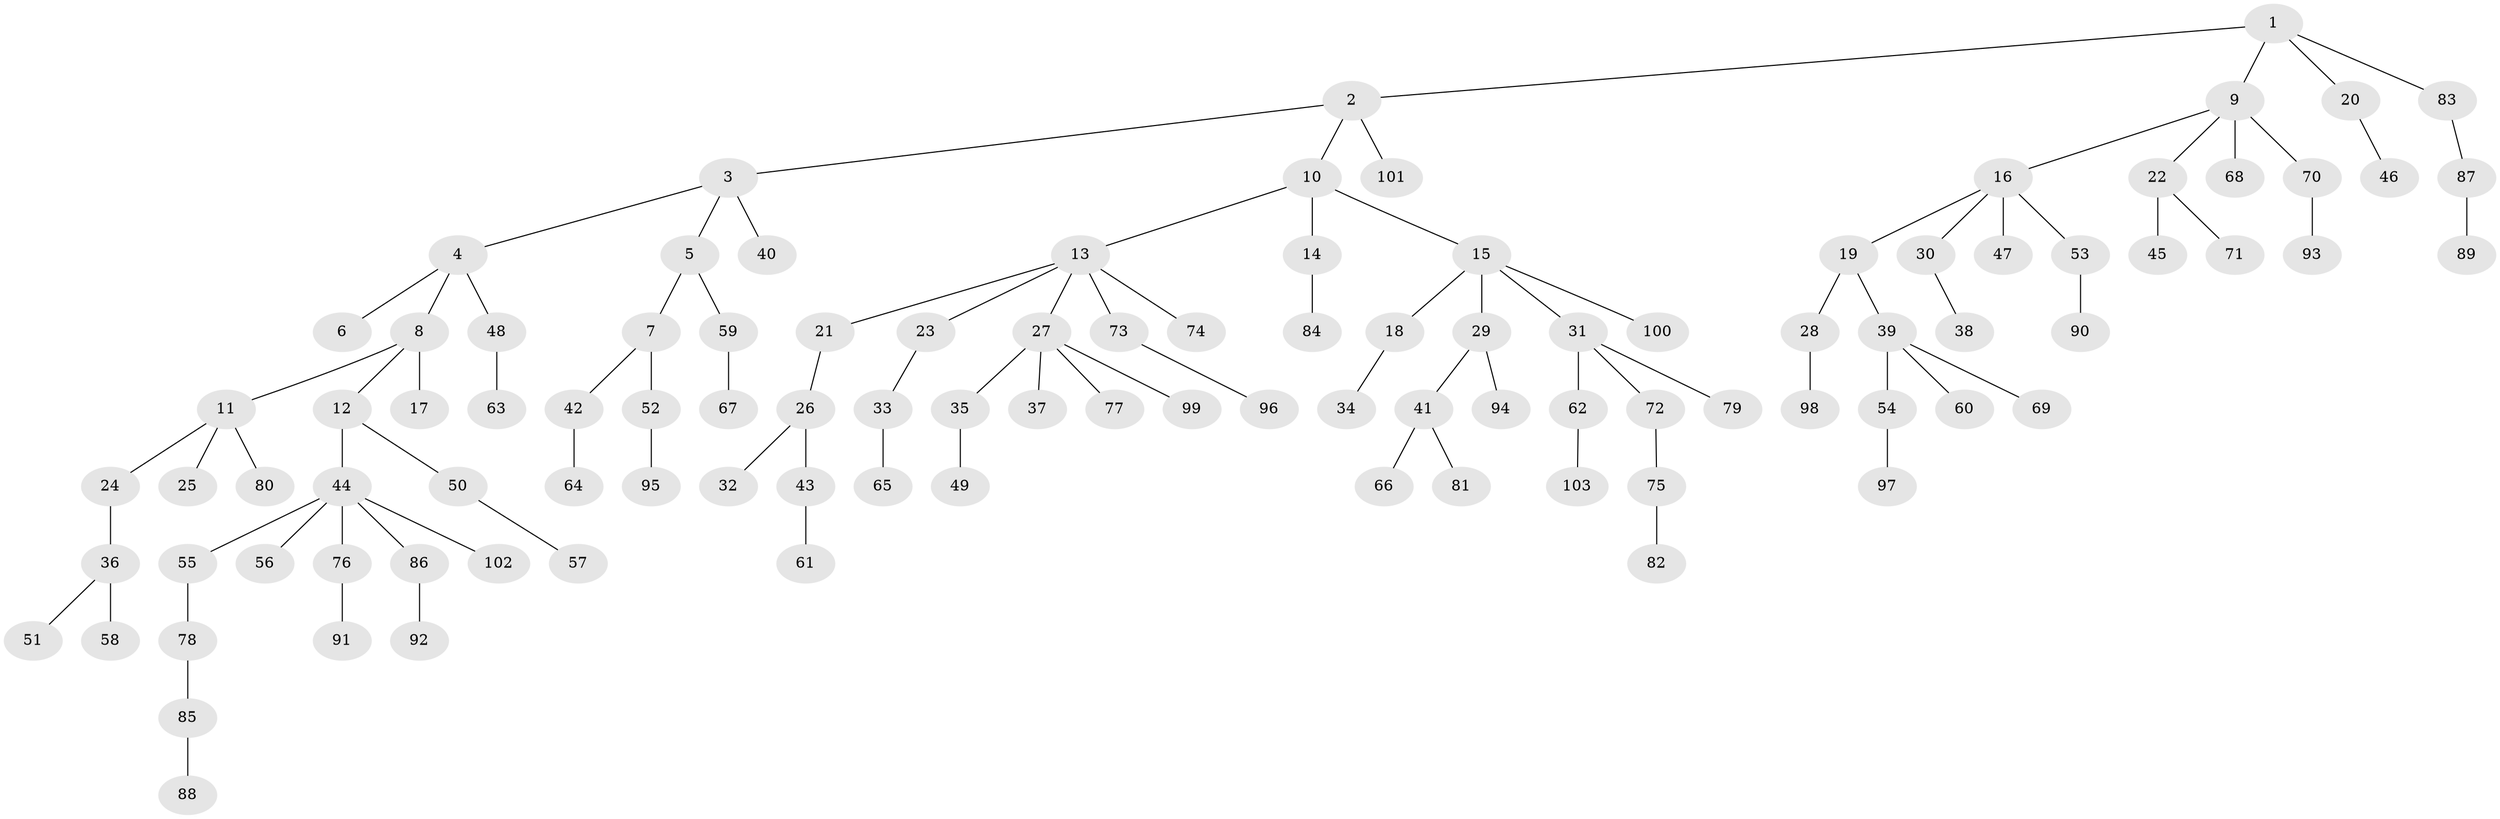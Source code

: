 // coarse degree distribution, {7: 0.015151515151515152, 6: 0.030303030303030304, 3: 0.09090909090909091, 4: 0.10606060606060606, 1: 0.5757575757575758, 2: 0.16666666666666666, 5: 0.015151515151515152}
// Generated by graph-tools (version 1.1) at 2025/42/03/06/25 10:42:03]
// undirected, 103 vertices, 102 edges
graph export_dot {
graph [start="1"]
  node [color=gray90,style=filled];
  1;
  2;
  3;
  4;
  5;
  6;
  7;
  8;
  9;
  10;
  11;
  12;
  13;
  14;
  15;
  16;
  17;
  18;
  19;
  20;
  21;
  22;
  23;
  24;
  25;
  26;
  27;
  28;
  29;
  30;
  31;
  32;
  33;
  34;
  35;
  36;
  37;
  38;
  39;
  40;
  41;
  42;
  43;
  44;
  45;
  46;
  47;
  48;
  49;
  50;
  51;
  52;
  53;
  54;
  55;
  56;
  57;
  58;
  59;
  60;
  61;
  62;
  63;
  64;
  65;
  66;
  67;
  68;
  69;
  70;
  71;
  72;
  73;
  74;
  75;
  76;
  77;
  78;
  79;
  80;
  81;
  82;
  83;
  84;
  85;
  86;
  87;
  88;
  89;
  90;
  91;
  92;
  93;
  94;
  95;
  96;
  97;
  98;
  99;
  100;
  101;
  102;
  103;
  1 -- 2;
  1 -- 9;
  1 -- 20;
  1 -- 83;
  2 -- 3;
  2 -- 10;
  2 -- 101;
  3 -- 4;
  3 -- 5;
  3 -- 40;
  4 -- 6;
  4 -- 8;
  4 -- 48;
  5 -- 7;
  5 -- 59;
  7 -- 42;
  7 -- 52;
  8 -- 11;
  8 -- 12;
  8 -- 17;
  9 -- 16;
  9 -- 22;
  9 -- 68;
  9 -- 70;
  10 -- 13;
  10 -- 14;
  10 -- 15;
  11 -- 24;
  11 -- 25;
  11 -- 80;
  12 -- 44;
  12 -- 50;
  13 -- 21;
  13 -- 23;
  13 -- 27;
  13 -- 73;
  13 -- 74;
  14 -- 84;
  15 -- 18;
  15 -- 29;
  15 -- 31;
  15 -- 100;
  16 -- 19;
  16 -- 30;
  16 -- 47;
  16 -- 53;
  18 -- 34;
  19 -- 28;
  19 -- 39;
  20 -- 46;
  21 -- 26;
  22 -- 45;
  22 -- 71;
  23 -- 33;
  24 -- 36;
  26 -- 32;
  26 -- 43;
  27 -- 35;
  27 -- 37;
  27 -- 77;
  27 -- 99;
  28 -- 98;
  29 -- 41;
  29 -- 94;
  30 -- 38;
  31 -- 62;
  31 -- 72;
  31 -- 79;
  33 -- 65;
  35 -- 49;
  36 -- 51;
  36 -- 58;
  39 -- 54;
  39 -- 60;
  39 -- 69;
  41 -- 66;
  41 -- 81;
  42 -- 64;
  43 -- 61;
  44 -- 55;
  44 -- 56;
  44 -- 76;
  44 -- 86;
  44 -- 102;
  48 -- 63;
  50 -- 57;
  52 -- 95;
  53 -- 90;
  54 -- 97;
  55 -- 78;
  59 -- 67;
  62 -- 103;
  70 -- 93;
  72 -- 75;
  73 -- 96;
  75 -- 82;
  76 -- 91;
  78 -- 85;
  83 -- 87;
  85 -- 88;
  86 -- 92;
  87 -- 89;
}
